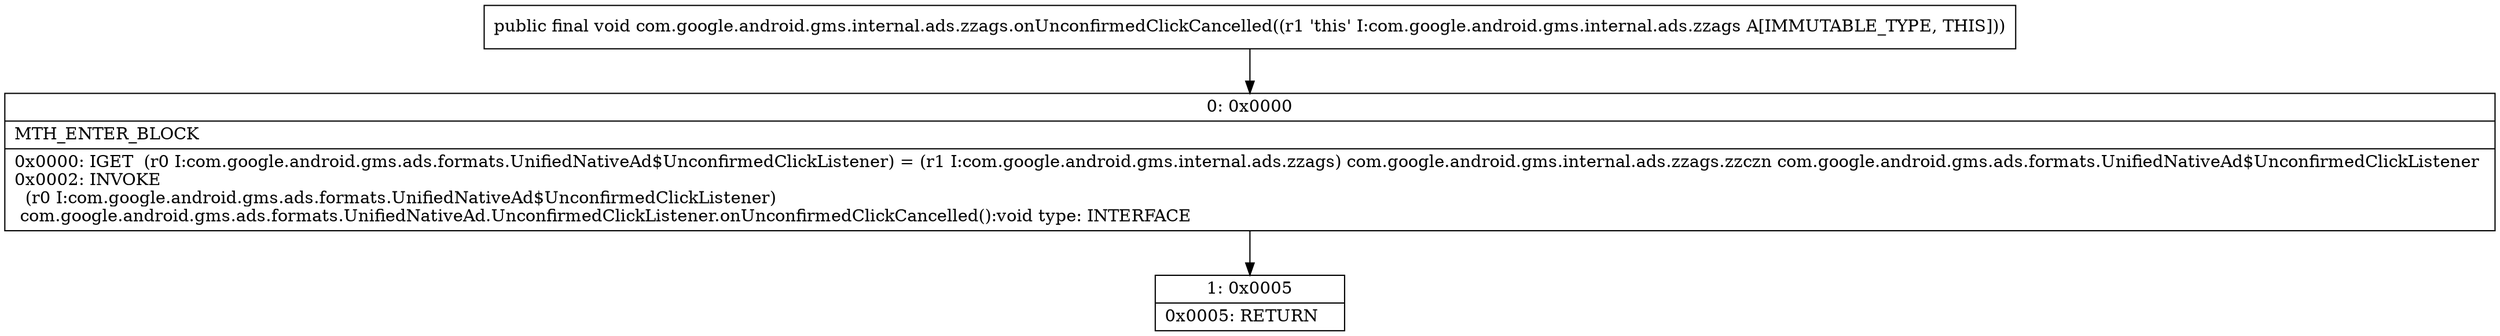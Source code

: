 digraph "CFG forcom.google.android.gms.internal.ads.zzags.onUnconfirmedClickCancelled()V" {
Node_0 [shape=record,label="{0\:\ 0x0000|MTH_ENTER_BLOCK\l|0x0000: IGET  (r0 I:com.google.android.gms.ads.formats.UnifiedNativeAd$UnconfirmedClickListener) = (r1 I:com.google.android.gms.internal.ads.zzags) com.google.android.gms.internal.ads.zzags.zzczn com.google.android.gms.ads.formats.UnifiedNativeAd$UnconfirmedClickListener \l0x0002: INVOKE  \l  (r0 I:com.google.android.gms.ads.formats.UnifiedNativeAd$UnconfirmedClickListener)\l com.google.android.gms.ads.formats.UnifiedNativeAd.UnconfirmedClickListener.onUnconfirmedClickCancelled():void type: INTERFACE \l}"];
Node_1 [shape=record,label="{1\:\ 0x0005|0x0005: RETURN   \l}"];
MethodNode[shape=record,label="{public final void com.google.android.gms.internal.ads.zzags.onUnconfirmedClickCancelled((r1 'this' I:com.google.android.gms.internal.ads.zzags A[IMMUTABLE_TYPE, THIS])) }"];
MethodNode -> Node_0;
Node_0 -> Node_1;
}

